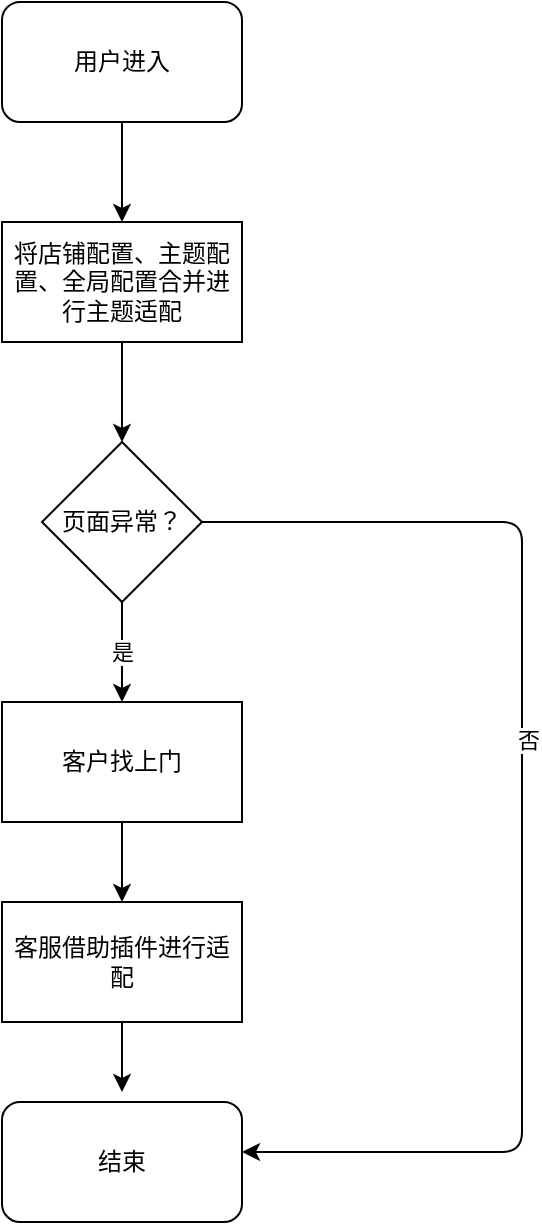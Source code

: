 <mxfile>
    <diagram id="Iic4_5I5k8Xa-XmGEVd8" name="第 1 页">
        <mxGraphModel dx="1847" dy="436" grid="1" gridSize="10" guides="1" tooltips="1" connect="1" arrows="1" fold="1" page="1" pageScale="1" pageWidth="850" pageHeight="1100" math="0" shadow="0">
            <root>
                <mxCell id="0"/>
                <mxCell id="1" parent="0"/>
                <mxCell id="2" style="edgeStyle=none;html=1;exitX=0.5;exitY=1;exitDx=0;exitDy=0;entryX=0.5;entryY=0;entryDx=0;entryDy=0;" parent="1" target="9" edge="1">
                    <mxGeometry relative="1" as="geometry">
                        <mxPoint x="-310" y="760" as="sourcePoint"/>
                        <mxPoint x="-310" y="800" as="targetPoint"/>
                    </mxGeometry>
                </mxCell>
                <mxCell id="3" value="用户进入" style="rounded=1;whiteSpace=wrap;html=1;" parent="1" vertex="1">
                    <mxGeometry x="-370" y="700" width="120" height="60" as="geometry"/>
                </mxCell>
                <mxCell id="4" value="" style="edgeStyle=none;html=1;" parent="1" source="5" target="7" edge="1">
                    <mxGeometry relative="1" as="geometry"/>
                </mxCell>
                <mxCell id="5" value="客户找上门" style="rounded=0;whiteSpace=wrap;html=1;" parent="1" vertex="1">
                    <mxGeometry x="-370" y="1050" width="120" height="60" as="geometry"/>
                </mxCell>
                <mxCell id="6" style="edgeStyle=orthogonalEdgeStyle;html=1;exitX=0.5;exitY=1;exitDx=0;exitDy=0;elbow=vertical;" parent="1" source="7" edge="1">
                    <mxGeometry relative="1" as="geometry">
                        <mxPoint x="-310" y="1245" as="targetPoint"/>
                    </mxGeometry>
                </mxCell>
                <mxCell id="7" value="客服借助插件进行适配" style="whiteSpace=wrap;html=1;rounded=0;" parent="1" vertex="1">
                    <mxGeometry x="-370" y="1150" width="120" height="60" as="geometry"/>
                </mxCell>
                <mxCell id="8" style="edgeStyle=orthogonalEdgeStyle;html=1;exitX=0.5;exitY=1;exitDx=0;exitDy=0;elbow=vertical;" parent="1" source="9" target="13" edge="1">
                    <mxGeometry relative="1" as="geometry"/>
                </mxCell>
                <mxCell id="9" value="将店铺配置、主题配置、全局配置合并进行主题适配" style="rounded=0;whiteSpace=wrap;html=1;" parent="1" vertex="1">
                    <mxGeometry x="-370" y="810" width="120" height="60" as="geometry"/>
                </mxCell>
                <mxCell id="10" value="是" style="edgeStyle=orthogonalEdgeStyle;html=1;exitX=0.5;exitY=1;exitDx=0;exitDy=0;entryX=0.5;entryY=0;entryDx=0;entryDy=0;elbow=vertical;" parent="1" source="13" target="5" edge="1">
                    <mxGeometry relative="1" as="geometry"/>
                </mxCell>
                <mxCell id="11" style="edgeStyle=orthogonalEdgeStyle;html=1;entryX=1;entryY=0.5;entryDx=0;entryDy=0;elbow=vertical;" parent="1" source="13" edge="1">
                    <mxGeometry relative="1" as="geometry">
                        <mxPoint x="-250" y="1275" as="targetPoint"/>
                        <Array as="points">
                            <mxPoint x="-110" y="960"/>
                            <mxPoint x="-110" y="1275"/>
                        </Array>
                    </mxGeometry>
                </mxCell>
                <mxCell id="12" value="否" style="edgeLabel;html=1;align=center;verticalAlign=middle;resizable=0;points=[];" parent="11" vertex="1" connectable="0">
                    <mxGeometry x="-0.125" y="3" relative="1" as="geometry">
                        <mxPoint as="offset"/>
                    </mxGeometry>
                </mxCell>
                <mxCell id="13" value="页面异常？" style="rhombus;whiteSpace=wrap;html=1;rounded=0;" parent="1" vertex="1">
                    <mxGeometry x="-350" y="920" width="80" height="80" as="geometry"/>
                </mxCell>
                <mxCell id="14" value="结束" style="rounded=1;whiteSpace=wrap;html=1;" parent="1" vertex="1">
                    <mxGeometry x="-370" y="1250" width="120" height="60" as="geometry"/>
                </mxCell>
            </root>
        </mxGraphModel>
    </diagram>
</mxfile>